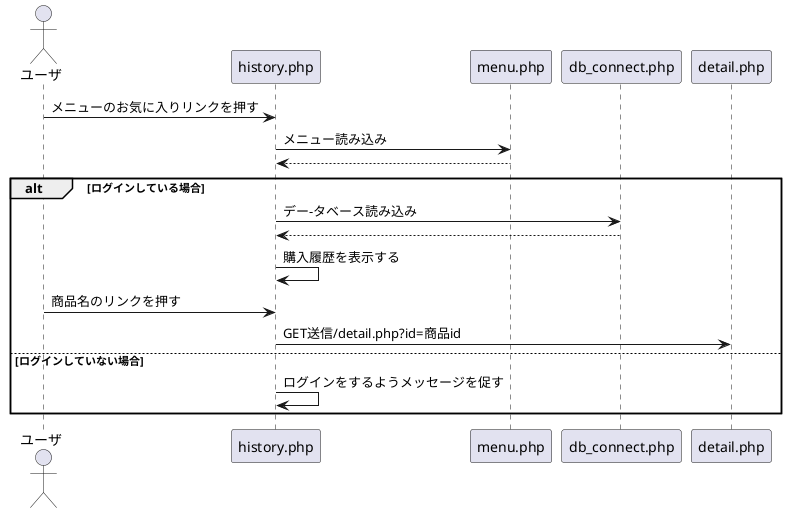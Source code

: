 @startuml 購入履歴_購入履歴を表示する
actor ユーザ

ユーザ -> history.php:メニューのお気に入りリンクを押す

history.php -> menu.php:メニュー読み込み
history.php <-- menu.php:

alt ログインしている場合
history.php -> db_connect.php:デー-タベース読み込み
history.php <-- db_connect.php:

history.php -> history.php:購入履歴を表示する
ユーザ -> history.php:商品名のリンクを押す
history.php -> detail.php:GET送信/detail.php?id=商品id
else ログインしていない場合
history.php -> history.php:ログインをするようメッセージを促す


end
@enduml